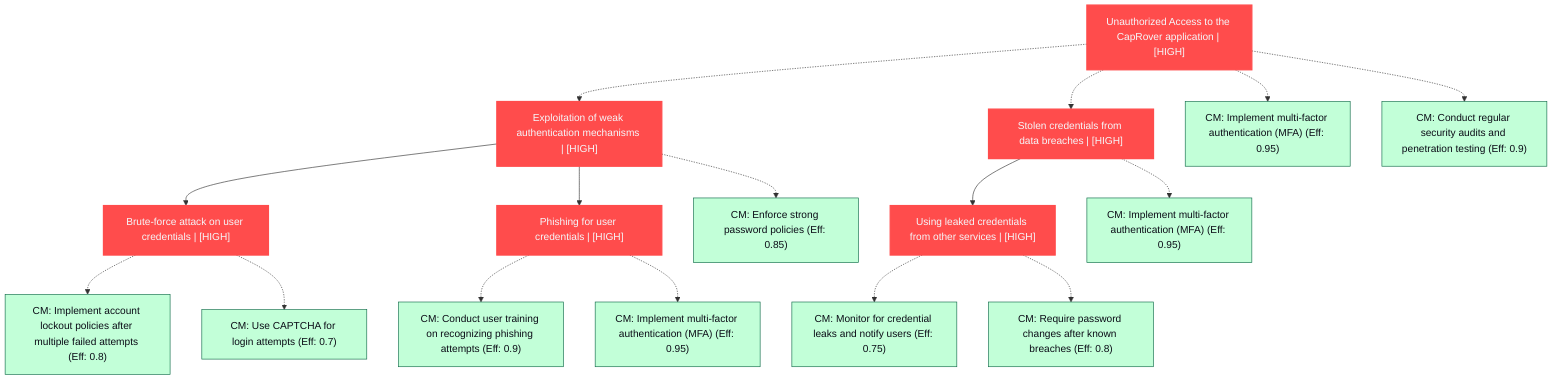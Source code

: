 graph TB
  node_01K65V2JJ5F59YP9TRZ7HYQ3A4["Unauthorized Access to the CapRover application | [HIGH]"]:::highRisk
  node_01K65V2JJ5F59YP9TRZ7HYQ3A5["Exploitation of weak authentication mechanisms | [HIGH]"]:::highRisk
  node_01K65V2JJ5F59YP9TRZ7HYQ3A6["Brute-force attack on user credentials | [HIGH]"]:::highRisk
  node_01K65V2JJ5F59YP9TRZ7HYQ3A6_cm_0["CM: Implement account lockout policies after multiple failed attempts (Eff: 0.8)"]:::countermeasure
  node_01K65V2JJ5F59YP9TRZ7HYQ3A6_cm_1["CM: Use CAPTCHA for login attempts (Eff: 0.7)"]:::countermeasure
  node_01K65V2JJ5F59YP9TRZ7HYQ3A7["Phishing for user credentials | [HIGH]"]:::highRisk
  node_01K65V2JJ5F59YP9TRZ7HYQ3A7_cm_0["CM: Conduct user training on recognizing phishing attempts (Eff: 0.9)"]:::countermeasure
  node_01K65V2JJ5F59YP9TRZ7HYQ3A7_cm_1["CM: Implement multi-factor authentication (MFA) (Eff: 0.95)"]:::countermeasure
  node_01K65V2JJ5F59YP9TRZ7HYQ3A5_cm_0["CM: Enforce strong password policies (Eff: 0.85)"]:::countermeasure
  node_01K65V2JJ5F59YP9TRZ7HYQ3A8["Stolen credentials from data breaches | [HIGH]"]:::highRisk
  node_01K65V2JJ5F59YP9TRZ7HYQ3A9["Using leaked credentials from other services | [HIGH]"]:::highRisk
  node_01K65V2JJ5F59YP9TRZ7HYQ3A9_cm_0["CM: Monitor for credential leaks and notify users (Eff: 0.75)"]:::countermeasure
  node_01K65V2JJ5F59YP9TRZ7HYQ3A9_cm_1["CM: Require password changes after known breaches (Eff: 0.8)"]:::countermeasure
  node_01K65V2JJ5F59YP9TRZ7HYQ3A8_cm_0["CM: Implement multi-factor authentication (MFA) (Eff: 0.95)"]:::countermeasure
  node_01K65V2JJ5F59YP9TRZ7HYQ3A4_cm_0["CM: Implement multi-factor authentication (MFA) (Eff: 0.95)"]:::countermeasure
  node_01K65V2JJ5F59YP9TRZ7HYQ3A4_cm_1["CM: Conduct regular security audits and penetration testing (Eff: 0.9)"]:::countermeasure

  node_01K65V2JJ5F59YP9TRZ7HYQ3A4 -.-> node_01K65V2JJ5F59YP9TRZ7HYQ3A5
  node_01K65V2JJ5F59YP9TRZ7HYQ3A5 --> node_01K65V2JJ5F59YP9TRZ7HYQ3A6
  node_01K65V2JJ5F59YP9TRZ7HYQ3A6 -.-> node_01K65V2JJ5F59YP9TRZ7HYQ3A6_cm_0
  node_01K65V2JJ5F59YP9TRZ7HYQ3A6 -.-> node_01K65V2JJ5F59YP9TRZ7HYQ3A6_cm_1
  node_01K65V2JJ5F59YP9TRZ7HYQ3A5 --> node_01K65V2JJ5F59YP9TRZ7HYQ3A7
  node_01K65V2JJ5F59YP9TRZ7HYQ3A7 -.-> node_01K65V2JJ5F59YP9TRZ7HYQ3A7_cm_0
  node_01K65V2JJ5F59YP9TRZ7HYQ3A7 -.-> node_01K65V2JJ5F59YP9TRZ7HYQ3A7_cm_1
  node_01K65V2JJ5F59YP9TRZ7HYQ3A5 -.-> node_01K65V2JJ5F59YP9TRZ7HYQ3A5_cm_0
  node_01K65V2JJ5F59YP9TRZ7HYQ3A4 -.-> node_01K65V2JJ5F59YP9TRZ7HYQ3A8
  node_01K65V2JJ5F59YP9TRZ7HYQ3A8 --> node_01K65V2JJ5F59YP9TRZ7HYQ3A9
  node_01K65V2JJ5F59YP9TRZ7HYQ3A9 -.-> node_01K65V2JJ5F59YP9TRZ7HYQ3A9_cm_0
  node_01K65V2JJ5F59YP9TRZ7HYQ3A9 -.-> node_01K65V2JJ5F59YP9TRZ7HYQ3A9_cm_1
  node_01K65V2JJ5F59YP9TRZ7HYQ3A8 -.-> node_01K65V2JJ5F59YP9TRZ7HYQ3A8_cm_0
  node_01K65V2JJ5F59YP9TRZ7HYQ3A4 -.-> node_01K65V2JJ5F59YP9TRZ7HYQ3A4_cm_0
  node_01K65V2JJ5F59YP9TRZ7HYQ3A4 -.-> node_01K65V2JJ5F59YP9TRZ7HYQ3A4_cm_1

  classDef andNode fill:#FF4C4C,stroke:#FF4C4C,stroke-width:2px,color:#F5F7FA
  classDef orNode fill:#36FF8F,stroke:#36FF8F,stroke-width:2px,color:#0B0D17
  classDef leafNode fill:#29ABE2,stroke:#29ABE2,stroke-width:2px,color:#F5F7FA
  classDef highRisk fill:#FF4C4C,color:#F5F7FA,stroke:#FF4C4C,stroke-width:2px
  classDef mediumRisk fill:#FFD300,stroke:#FFD300,stroke-width:1px,color:#0B0D17
  classDef lowRisk fill:#FFF2B3,stroke:#FFF2B3,stroke-width:1px,color:#0B0D17
  classDef countermeasure fill:#C2FFD8,stroke:#106B49,stroke-width:1px,color:#0B0D17
  classDef reference fill:#A259FF,stroke:#c3a4ff,stroke-width:1px,stroke-dasharray:3 3,color:#F5F7FA
  classDef mitreNode stroke-dasharray:5 5
  classDef note fill:#ffffcc,stroke:#ffcc00,stroke-width:2px,stroke-dasharray:5 5
